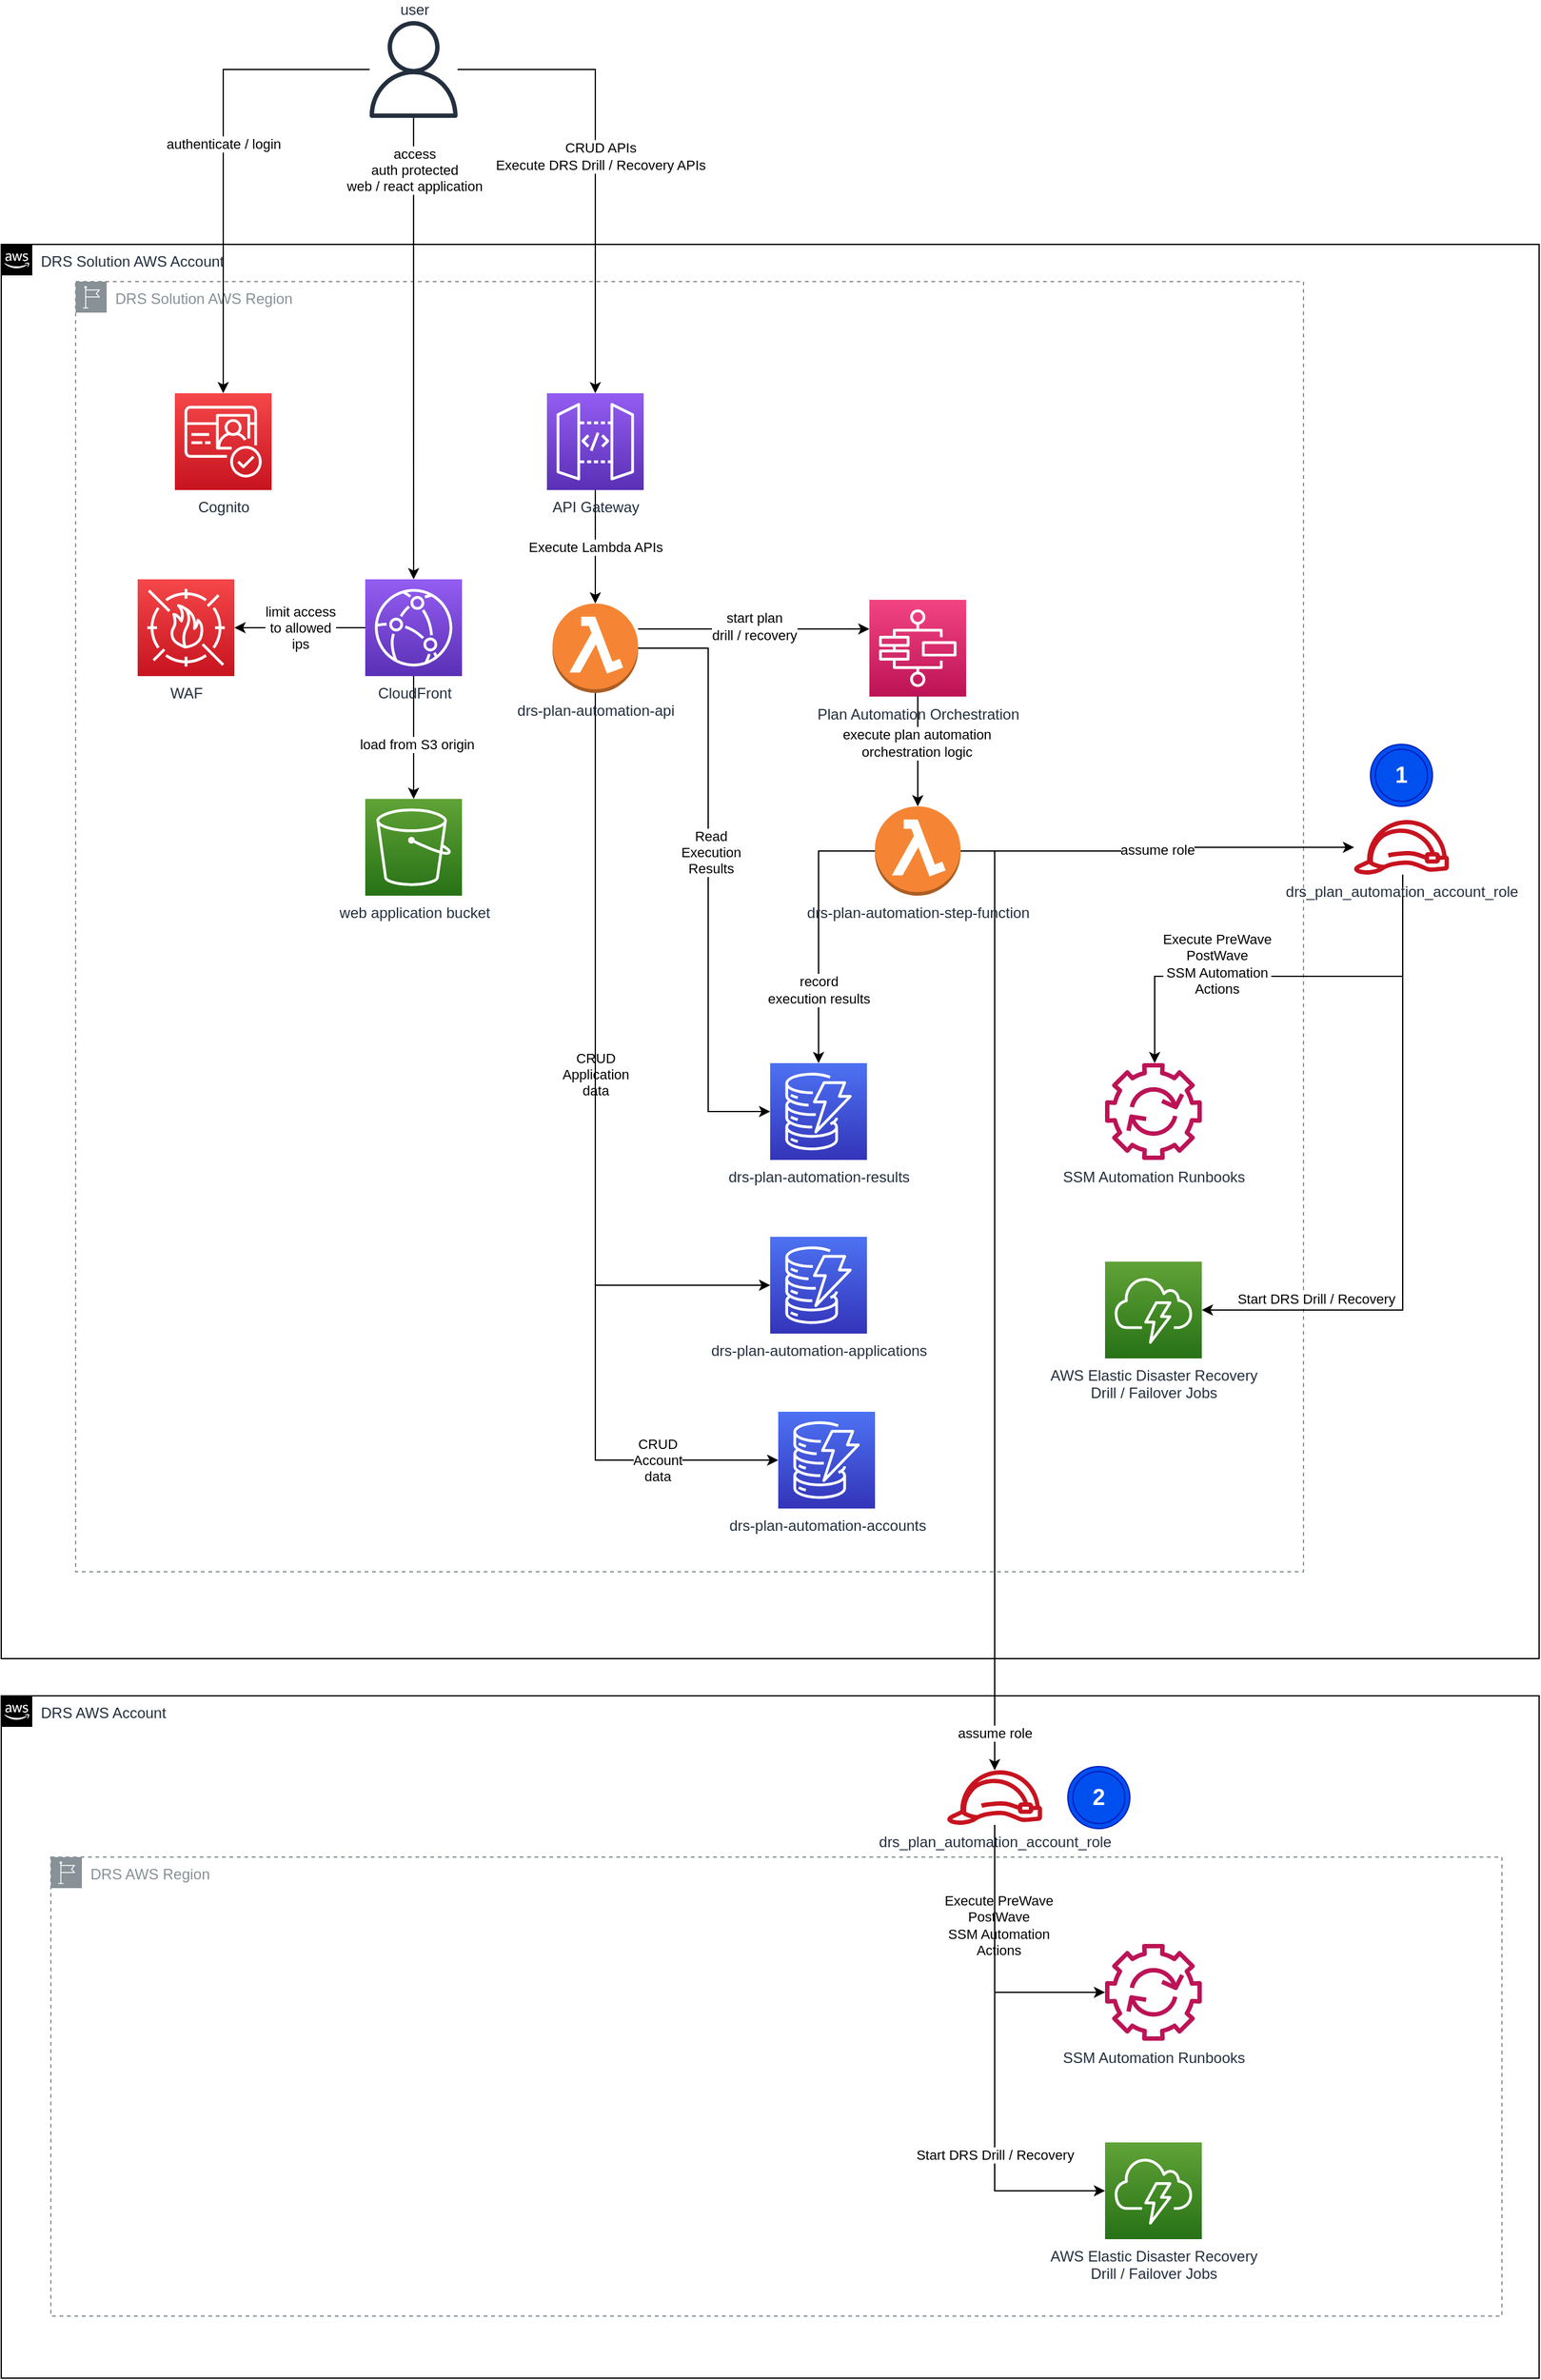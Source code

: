 <mxfile version="14.5.1" type="device"><diagram id="146kvaY81JoFhR2fT1sD" name="DRS Plan Automation Baseline Architecture"><mxGraphModel dx="1298" dy="3145" grid="1" gridSize="10" guides="1" tooltips="1" connect="1" arrows="1" fold="1" page="1" pageScale="1" pageWidth="850" pageHeight="1100" math="0" shadow="0"><root><mxCell id="o_yvSjvYm8ZHU7pBNBxk-0"/><mxCell id="WyglVCML0dnfB455Aoaf-0" value="Account" style="" parent="o_yvSjvYm8ZHU7pBNBxk-0"/><mxCell id="Yuy_BXSlaTN0itQn0DiK-1" value="DRS Solution AWS Account" style="points=[[0,0],[0.25,0],[0.5,0],[0.75,0],[1,0],[1,0.25],[1,0.5],[1,0.75],[1,1],[0.75,1],[0.5,1],[0.25,1],[0,1],[0,0.75],[0,0.5],[0,0.25]];outlineConnect=0;gradientColor=none;html=1;whiteSpace=wrap;fontSize=12;fontStyle=0;shape=mxgraph.aws4.group;grIcon=mxgraph.aws4.group_aws_cloud_alt;strokeColor=#000000;fillColor=none;verticalAlign=top;align=left;spacingLeft=30;fontColor=#232F3E;dashed=0;" parent="WyglVCML0dnfB455Aoaf-0" vertex="1"><mxGeometry x="10" y="-1530" width="1240" height="1140" as="geometry"/></mxCell><mxCell id="1uZ2plW1IodLCKsQmk46-9" value="DRS AWS Account" style="points=[[0,0],[0.25,0],[0.5,0],[0.75,0],[1,0],[1,0.25],[1,0.5],[1,0.75],[1,1],[0.75,1],[0.5,1],[0.25,1],[0,1],[0,0.75],[0,0.5],[0,0.25]];outlineConnect=0;gradientColor=none;html=1;whiteSpace=wrap;fontSize=12;fontStyle=0;shape=mxgraph.aws4.group;grIcon=mxgraph.aws4.group_aws_cloud_alt;strokeColor=#000000;fillColor=none;verticalAlign=top;align=left;spacingLeft=30;fontColor=#232F3E;dashed=0;" vertex="1" parent="WyglVCML0dnfB455Aoaf-0"><mxGeometry x="10" y="-360" width="1240" height="550" as="geometry"/></mxCell><mxCell id="o_yvSjvYm8ZHU7pBNBxk-1" value="Region" parent="o_yvSjvYm8ZHU7pBNBxk-0"/><mxCell id="Yuy_BXSlaTN0itQn0DiK-3" value="DRS Solution AWS Region" style="outlineConnect=0;gradientColor=none;html=1;whiteSpace=wrap;fontSize=12;fontStyle=0;shape=mxgraph.aws4.group;grIcon=mxgraph.aws4.group_region;strokeColor=#879196;fillColor=none;verticalAlign=top;align=left;spacingLeft=30;fontColor=#879196;dashed=1;" parent="o_yvSjvYm8ZHU7pBNBxk-1" vertex="1"><mxGeometry x="70" y="-1500" width="990" height="1040" as="geometry"/></mxCell><mxCell id="jtjr3lLfcv1fhe9xvd56-19" value="Execute PreWave&lt;br&gt;PostWave&lt;br&gt;SSM Automation&lt;br&gt;Actions" style="edgeStyle=orthogonalEdgeStyle;rounded=0;orthogonalLoop=1;jettySize=auto;html=1;startArrow=none;startFill=0;endArrow=classic;endFill=1;" parent="o_yvSjvYm8ZHU7pBNBxk-1" edge="1"><mxGeometry x="0.318" y="-10" relative="1" as="geometry"><mxPoint x="1140" y="-1022" as="sourcePoint"/><mxPoint x="940" y="-870" as="targetPoint"/><Array as="points"><mxPoint x="1140" y="-940"/><mxPoint x="940" y="-940"/></Array><mxPoint as="offset"/></mxGeometry></mxCell><mxCell id="jtjr3lLfcv1fhe9xvd56-20" value="record &lt;br&gt;execution results" style="edgeStyle=orthogonalEdgeStyle;rounded=0;orthogonalLoop=1;jettySize=auto;html=1;startArrow=none;startFill=0;endArrow=classic;endFill=1;" parent="o_yvSjvYm8ZHU7pBNBxk-1" source="jvz22hjZOSJCWWpNn8-E-17" target="x11Jodv8IO3x0aT6C2JS-38" edge="1"><mxGeometry x="0.446" relative="1" as="geometry"><mxPoint y="1" as="offset"/></mxGeometry></mxCell><mxCell id="1uZ2plW1IodLCKsQmk46-3" value="assume role" style="edgeStyle=orthogonalEdgeStyle;rounded=0;orthogonalLoop=1;jettySize=auto;html=1;" edge="1" parent="o_yvSjvYm8ZHU7pBNBxk-1" source="jvz22hjZOSJCWWpNn8-E-17" target="1uZ2plW1IodLCKsQmk46-2"><mxGeometry relative="1" as="geometry"/></mxCell><mxCell id="1uZ2plW1IodLCKsQmk46-16" style="edgeStyle=orthogonalEdgeStyle;rounded=0;orthogonalLoop=1;jettySize=auto;html=1;" edge="1" parent="o_yvSjvYm8ZHU7pBNBxk-1" source="jvz22hjZOSJCWWpNn8-E-17" target="1uZ2plW1IodLCKsQmk46-15"><mxGeometry relative="1" as="geometry"><Array as="points"><mxPoint x="811" y="-1041"/></Array></mxGeometry></mxCell><mxCell id="1uZ2plW1IodLCKsQmk46-17" value="assume role" style="edgeLabel;html=1;align=center;verticalAlign=middle;resizable=0;points=[];" vertex="1" connectable="0" parent="1uZ2plW1IodLCKsQmk46-16"><mxGeometry x="0.323" y="1" relative="1" as="geometry"><mxPoint x="-1" y="229.5" as="offset"/></mxGeometry></mxCell><mxCell id="jvz22hjZOSJCWWpNn8-E-17" value="&lt;span style=&quot;color: rgb(35 , 47 , 62)&quot;&gt;drs-plan-automation-step-function&lt;/span&gt;" style="outlineConnect=0;dashed=0;verticalLabelPosition=bottom;verticalAlign=top;align=center;html=1;shape=mxgraph.aws3.lambda_function;fillColor=#F58534;gradientColor=none;" parent="o_yvSjvYm8ZHU7pBNBxk-1" vertex="1"><mxGeometry x="714.5" y="-1077" width="69" height="72" as="geometry"/></mxCell><mxCell id="jvz22hjZOSJCWWpNn8-E-20" value="drs-plan-automation-applications" style="points=[[0,0,0],[0.25,0,0],[0.5,0,0],[0.75,0,0],[1,0,0],[0,1,0],[0.25,1,0],[0.5,1,0],[0.75,1,0],[1,1,0],[0,0.25,0],[0,0.5,0],[0,0.75,0],[1,0.25,0],[1,0.5,0],[1,0.75,0]];outlineConnect=0;fontColor=#232F3E;gradientColor=#4D72F3;gradientDirection=north;fillColor=#3334B9;strokeColor=#ffffff;dashed=0;verticalLabelPosition=bottom;verticalAlign=top;align=center;html=1;fontSize=12;fontStyle=0;aspect=fixed;shape=mxgraph.aws4.resourceIcon;resIcon=mxgraph.aws4.dynamodb;" parent="o_yvSjvYm8ZHU7pBNBxk-1" vertex="1"><mxGeometry x="630" y="-730" width="78" height="78" as="geometry"/></mxCell><mxCell id="0hPKeTikyMp0y_E2JEp7-7" value="SSM Automation Runbooks" style="outlineConnect=0;fontColor=#232F3E;gradientColor=none;fillColor=#BC1356;strokeColor=none;dashed=0;verticalLabelPosition=bottom;verticalAlign=top;align=center;html=1;fontSize=12;fontStyle=0;aspect=fixed;pointerEvents=1;shape=mxgraph.aws4.automation;" parent="o_yvSjvYm8ZHU7pBNBxk-1" vertex="1"><mxGeometry x="900" y="-870" width="78" height="78" as="geometry"/></mxCell><mxCell id="x11Jodv8IO3x0aT6C2JS-38" value="drs-plan-automation-results" style="points=[[0,0,0],[0.25,0,0],[0.5,0,0],[0.75,0,0],[1,0,0],[0,1,0],[0.25,1,0],[0.5,1,0],[0.75,1,0],[1,1,0],[0,0.25,0],[0,0.5,0],[0,0.75,0],[1,0.25,0],[1,0.5,0],[1,0.75,0]];outlineConnect=0;fontColor=#232F3E;gradientColor=#4D72F3;gradientDirection=north;fillColor=#3334B9;strokeColor=#ffffff;dashed=0;verticalLabelPosition=bottom;verticalAlign=top;align=center;html=1;fontSize=12;fontStyle=0;aspect=fixed;shape=mxgraph.aws4.resourceIcon;resIcon=mxgraph.aws4.dynamodb;" parent="o_yvSjvYm8ZHU7pBNBxk-1" vertex="1"><mxGeometry x="630" y="-870" width="78" height="78" as="geometry"/></mxCell><mxCell id="jtjr3lLfcv1fhe9xvd56-11" style="edgeStyle=orthogonalEdgeStyle;rounded=0;orthogonalLoop=1;jettySize=auto;html=1;startArrow=none;startFill=0;endArrow=classic;endFill=1;" parent="o_yvSjvYm8ZHU7pBNBxk-1" source="x11Jodv8IO3x0aT6C2JS-41" target="jvz22hjZOSJCWWpNn8-E-20" edge="1"><mxGeometry relative="1" as="geometry"><Array as="points"><mxPoint x="489" y="-691"/></Array></mxGeometry></mxCell><mxCell id="jtjr3lLfcv1fhe9xvd56-12" value="CRUD &lt;br&gt;Application&lt;br&gt;data" style="edgeLabel;html=1;align=center;verticalAlign=middle;resizable=0;points=[];" parent="jtjr3lLfcv1fhe9xvd56-11" vertex="1" connectable="0"><mxGeometry x="-0.005" relative="1" as="geometry"><mxPoint as="offset"/></mxGeometry></mxCell><mxCell id="jtjr3lLfcv1fhe9xvd56-13" style="edgeStyle=orthogonalEdgeStyle;rounded=0;orthogonalLoop=1;jettySize=auto;html=1;entryX=0;entryY=0.5;entryDx=0;entryDy=0;entryPerimeter=0;startArrow=none;startFill=0;endArrow=classic;endFill=1;" parent="o_yvSjvYm8ZHU7pBNBxk-1" source="x11Jodv8IO3x0aT6C2JS-41" target="x11Jodv8IO3x0aT6C2JS-38" edge="1"><mxGeometry relative="1" as="geometry"><Array as="points"><mxPoint x="580" y="-1204"/><mxPoint x="580" y="-831"/></Array></mxGeometry></mxCell><mxCell id="jtjr3lLfcv1fhe9xvd56-14" value="Read&lt;br&gt;Execution &lt;br&gt;Results" style="edgeLabel;html=1;align=center;verticalAlign=middle;resizable=0;points=[];" parent="jtjr3lLfcv1fhe9xvd56-13" vertex="1" connectable="0"><mxGeometry x="-0.079" y="2" relative="1" as="geometry"><mxPoint as="offset"/></mxGeometry></mxCell><mxCell id="jtjr3lLfcv1fhe9xvd56-15" style="edgeStyle=orthogonalEdgeStyle;rounded=0;orthogonalLoop=1;jettySize=auto;html=1;startArrow=none;startFill=0;endArrow=classic;endFill=1;" parent="o_yvSjvYm8ZHU7pBNBxk-1" source="x11Jodv8IO3x0aT6C2JS-41" target="x11Jodv8IO3x0aT6C2JS-52" edge="1"><mxGeometry relative="1" as="geometry"><Array as="points"><mxPoint x="610" y="-1220"/><mxPoint x="610" y="-1220"/></Array></mxGeometry></mxCell><mxCell id="jtjr3lLfcv1fhe9xvd56-16" value="start plan&lt;br&gt;drill / recovery" style="edgeLabel;html=1;align=center;verticalAlign=middle;resizable=0;points=[];" parent="jtjr3lLfcv1fhe9xvd56-15" vertex="1" connectable="0"><mxGeometry x="0.003" y="2" relative="1" as="geometry"><mxPoint as="offset"/></mxGeometry></mxCell><mxCell id="1uZ2plW1IodLCKsQmk46-7" style="edgeStyle=orthogonalEdgeStyle;rounded=0;orthogonalLoop=1;jettySize=auto;html=1;entryX=0;entryY=0.5;entryDx=0;entryDy=0;entryPerimeter=0;" edge="1" parent="o_yvSjvYm8ZHU7pBNBxk-1" source="x11Jodv8IO3x0aT6C2JS-41" target="1uZ2plW1IodLCKsQmk46-6"><mxGeometry relative="1" as="geometry"><Array as="points"><mxPoint x="489" y="-550"/></Array></mxGeometry></mxCell><mxCell id="1uZ2plW1IodLCKsQmk46-8" value="CRUD&lt;br&gt;Account&lt;br&gt;data" style="edgeLabel;html=1;align=center;verticalAlign=middle;resizable=0;points=[];" vertex="1" connectable="0" parent="1uZ2plW1IodLCKsQmk46-7"><mxGeometry x="0.746" relative="1" as="geometry"><mxPoint as="offset"/></mxGeometry></mxCell><mxCell id="x11Jodv8IO3x0aT6C2JS-41" value="&lt;span style=&quot;color: rgb(35 , 47 , 62)&quot;&gt;drs-plan-automation-api&lt;/span&gt;" style="outlineConnect=0;dashed=0;verticalLabelPosition=bottom;verticalAlign=top;align=center;html=1;shape=mxgraph.aws3.lambda_function;fillColor=#F58534;gradientColor=none;" parent="o_yvSjvYm8ZHU7pBNBxk-1" vertex="1"><mxGeometry x="454.5" y="-1240.5" width="69" height="72" as="geometry"/></mxCell><mxCell id="jtjr3lLfcv1fhe9xvd56-17" style="edgeStyle=orthogonalEdgeStyle;rounded=0;orthogonalLoop=1;jettySize=auto;html=1;startArrow=none;startFill=0;endArrow=classic;endFill=1;" parent="o_yvSjvYm8ZHU7pBNBxk-1" source="x11Jodv8IO3x0aT6C2JS-52" target="jvz22hjZOSJCWWpNn8-E-17" edge="1"><mxGeometry relative="1" as="geometry"/></mxCell><mxCell id="jtjr3lLfcv1fhe9xvd56-18" value="execute plan automation&lt;br&gt;orchestration logic" style="edgeLabel;html=1;align=center;verticalAlign=middle;resizable=0;points=[];" parent="jtjr3lLfcv1fhe9xvd56-17" vertex="1" connectable="0"><mxGeometry x="-0.152" y="-1" relative="1" as="geometry"><mxPoint as="offset"/></mxGeometry></mxCell><mxCell id="x11Jodv8IO3x0aT6C2JS-52" value="Plan Automation Orchestration" style="points=[[0,0,0],[0.25,0,0],[0.5,0,0],[0.75,0,0],[1,0,0],[0,1,0],[0.25,1,0],[0.5,1,0],[0.75,1,0],[1,1,0],[0,0.25,0],[0,0.5,0],[0,0.75,0],[1,0.25,0],[1,0.5,0],[1,0.75,0]];outlineConnect=0;fontColor=#232F3E;gradientColor=#F34482;gradientDirection=north;fillColor=#BC1356;strokeColor=#ffffff;dashed=0;verticalLabelPosition=bottom;verticalAlign=top;align=center;html=1;fontSize=12;fontStyle=0;aspect=fixed;shape=mxgraph.aws4.resourceIcon;resIcon=mxgraph.aws4.step_functions;" parent="o_yvSjvYm8ZHU7pBNBxk-1" vertex="1"><mxGeometry x="710" y="-1243.5" width="78" height="78" as="geometry"/></mxCell><mxCell id="jtjr3lLfcv1fhe9xvd56-4" value="limit access&lt;br&gt;to allowed&lt;br&gt;ips" style="edgeStyle=orthogonalEdgeStyle;rounded=0;orthogonalLoop=1;jettySize=auto;html=1;startArrow=none;startFill=0;endArrow=classic;endFill=1;" parent="o_yvSjvYm8ZHU7pBNBxk-1" source="LlgYlNXtmQAIU1DmE6Nu-2" target="LlgYlNXtmQAIU1DmE6Nu-5" edge="1"><mxGeometry relative="1" as="geometry"/></mxCell><mxCell id="jtjr3lLfcv1fhe9xvd56-6" style="edgeStyle=orthogonalEdgeStyle;rounded=0;orthogonalLoop=1;jettySize=auto;html=1;startArrow=none;startFill=0;endArrow=classic;endFill=1;" parent="o_yvSjvYm8ZHU7pBNBxk-1" source="LlgYlNXtmQAIU1DmE6Nu-2" target="LlgYlNXtmQAIU1DmE6Nu-7" edge="1"><mxGeometry relative="1" as="geometry"/></mxCell><mxCell id="jtjr3lLfcv1fhe9xvd56-7" value="load from S3 origin" style="edgeLabel;html=1;align=center;verticalAlign=middle;resizable=0;points=[];" parent="jtjr3lLfcv1fhe9xvd56-6" vertex="1" connectable="0"><mxGeometry x="0.079" y="2" relative="1" as="geometry"><mxPoint y="1" as="offset"/></mxGeometry></mxCell><mxCell id="LlgYlNXtmQAIU1DmE6Nu-2" value="CloudFront" style="points=[[0,0,0],[0.25,0,0],[0.5,0,0],[0.75,0,0],[1,0,0],[0,1,0],[0.25,1,0],[0.5,1,0],[0.75,1,0],[1,1,0],[0,0.25,0],[0,0.5,0],[0,0.75,0],[1,0.25,0],[1,0.5,0],[1,0.75,0]];outlineConnect=0;fontColor=#232F3E;gradientColor=#945DF2;gradientDirection=north;fillColor=#5A30B5;strokeColor=#ffffff;dashed=0;verticalLabelPosition=bottom;verticalAlign=top;align=center;html=1;fontSize=12;fontStyle=0;aspect=fixed;shape=mxgraph.aws4.resourceIcon;resIcon=mxgraph.aws4.cloudfront;" parent="o_yvSjvYm8ZHU7pBNBxk-1" vertex="1"><mxGeometry x="303.5" y="-1260" width="78" height="78" as="geometry"/></mxCell><mxCell id="LlgYlNXtmQAIU1DmE6Nu-3" value="Cognito" style="points=[[0,0,0],[0.25,0,0],[0.5,0,0],[0.75,0,0],[1,0,0],[0,1,0],[0.25,1,0],[0.5,1,0],[0.75,1,0],[1,1,0],[0,0.25,0],[0,0.5,0],[0,0.75,0],[1,0.25,0],[1,0.5,0],[1,0.75,0]];outlineConnect=0;fontColor=#232F3E;gradientColor=#F54749;gradientDirection=north;fillColor=#C7131F;strokeColor=#ffffff;dashed=0;verticalLabelPosition=bottom;verticalAlign=top;align=center;html=1;fontSize=12;fontStyle=0;aspect=fixed;shape=mxgraph.aws4.resourceIcon;resIcon=mxgraph.aws4.cognito;" parent="o_yvSjvYm8ZHU7pBNBxk-1" vertex="1"><mxGeometry x="150" y="-1410" width="78" height="78" as="geometry"/></mxCell><mxCell id="jtjr3lLfcv1fhe9xvd56-10" value="Execute Lambda APIs" style="edgeStyle=orthogonalEdgeStyle;rounded=0;orthogonalLoop=1;jettySize=auto;html=1;startArrow=none;startFill=0;endArrow=classic;endFill=1;" parent="o_yvSjvYm8ZHU7pBNBxk-1" source="LlgYlNXtmQAIU1DmE6Nu-4" target="x11Jodv8IO3x0aT6C2JS-41" edge="1"><mxGeometry relative="1" as="geometry"/></mxCell><mxCell id="LlgYlNXtmQAIU1DmE6Nu-4" value="API Gateway" style="points=[[0,0,0],[0.25,0,0],[0.5,0,0],[0.75,0,0],[1,0,0],[0,1,0],[0.25,1,0],[0.5,1,0],[0.75,1,0],[1,1,0],[0,0.25,0],[0,0.5,0],[0,0.75,0],[1,0.25,0],[1,0.5,0],[1,0.75,0]];outlineConnect=0;fontColor=#232F3E;gradientColor=#945DF2;gradientDirection=north;fillColor=#5A30B5;strokeColor=#ffffff;dashed=0;verticalLabelPosition=bottom;verticalAlign=top;align=center;html=1;fontSize=12;fontStyle=0;aspect=fixed;shape=mxgraph.aws4.resourceIcon;resIcon=mxgraph.aws4.api_gateway;" parent="o_yvSjvYm8ZHU7pBNBxk-1" vertex="1"><mxGeometry x="450" y="-1410" width="78" height="78" as="geometry"/></mxCell><mxCell id="LlgYlNXtmQAIU1DmE6Nu-5" value="WAF" style="points=[[0,0,0],[0.25,0,0],[0.5,0,0],[0.75,0,0],[1,0,0],[0,1,0],[0.25,1,0],[0.5,1,0],[0.75,1,0],[1,1,0],[0,0.25,0],[0,0.5,0],[0,0.75,0],[1,0.25,0],[1,0.5,0],[1,0.75,0]];outlineConnect=0;fontColor=#232F3E;gradientColor=#F54749;gradientDirection=north;fillColor=#C7131F;strokeColor=#ffffff;dashed=0;verticalLabelPosition=bottom;verticalAlign=top;align=center;html=1;fontSize=12;fontStyle=0;aspect=fixed;shape=mxgraph.aws4.resourceIcon;resIcon=mxgraph.aws4.waf;" parent="o_yvSjvYm8ZHU7pBNBxk-1" vertex="1"><mxGeometry x="120" y="-1260" width="78" height="78" as="geometry"/></mxCell><mxCell id="jtjr3lLfcv1fhe9xvd56-0" style="edgeStyle=orthogonalEdgeStyle;rounded=0;orthogonalLoop=1;jettySize=auto;html=1;startArrow=none;startFill=0;endArrow=classic;endFill=1;" parent="o_yvSjvYm8ZHU7pBNBxk-1" source="LlgYlNXtmQAIU1DmE6Nu-6" target="LlgYlNXtmQAIU1DmE6Nu-3" edge="1"><mxGeometry relative="1" as="geometry"/></mxCell><mxCell id="jtjr3lLfcv1fhe9xvd56-1" value="authenticate / login" style="edgeLabel;html=1;align=center;verticalAlign=middle;resizable=0;points=[];" parent="jtjr3lLfcv1fhe9xvd56-0" vertex="1" connectable="0"><mxGeometry x="0.093" y="1" relative="1" as="geometry"><mxPoint x="-1" y="-29.6" as="offset"/></mxGeometry></mxCell><mxCell id="jtjr3lLfcv1fhe9xvd56-2" style="edgeStyle=orthogonalEdgeStyle;rounded=0;orthogonalLoop=1;jettySize=auto;html=1;startArrow=none;startFill=0;endArrow=classic;endFill=1;" parent="o_yvSjvYm8ZHU7pBNBxk-1" source="LlgYlNXtmQAIU1DmE6Nu-6" target="LlgYlNXtmQAIU1DmE6Nu-2" edge="1"><mxGeometry relative="1" as="geometry"/></mxCell><mxCell id="jtjr3lLfcv1fhe9xvd56-5" value="access&lt;br&gt;auth protected&lt;br&gt;web / react application" style="edgeLabel;html=1;align=center;verticalAlign=middle;resizable=0;points=[];" parent="jtjr3lLfcv1fhe9xvd56-2" vertex="1" connectable="0"><mxGeometry x="-0.168" y="2" relative="1" as="geometry"><mxPoint x="-2" y="-112.94" as="offset"/></mxGeometry></mxCell><mxCell id="jtjr3lLfcv1fhe9xvd56-8" style="edgeStyle=orthogonalEdgeStyle;rounded=0;orthogonalLoop=1;jettySize=auto;html=1;startArrow=none;startFill=0;endArrow=classic;endFill=1;" parent="o_yvSjvYm8ZHU7pBNBxk-1" source="LlgYlNXtmQAIU1DmE6Nu-6" target="LlgYlNXtmQAIU1DmE6Nu-4" edge="1"><mxGeometry relative="1" as="geometry"/></mxCell><mxCell id="jtjr3lLfcv1fhe9xvd56-9" value="CRUD APIs&lt;br&gt;Execute DRS Drill / Recovery APIs" style="edgeLabel;html=1;align=center;verticalAlign=middle;resizable=0;points=[];" parent="jtjr3lLfcv1fhe9xvd56-8" vertex="1" connectable="0"><mxGeometry x="0.195" y="4" relative="1" as="geometry"><mxPoint y="-41.6" as="offset"/></mxGeometry></mxCell><mxCell id="LlgYlNXtmQAIU1DmE6Nu-6" value="user" style="outlineConnect=0;fontColor=#232F3E;gradientColor=none;fillColor=#232F3E;strokeColor=none;dashed=0;verticalLabelPosition=top;verticalAlign=bottom;align=center;html=1;fontSize=12;fontStyle=0;aspect=fixed;pointerEvents=1;shape=mxgraph.aws4.user;labelPosition=center;" parent="o_yvSjvYm8ZHU7pBNBxk-1" vertex="1"><mxGeometry x="303.5" y="-1710" width="78" height="78" as="geometry"/></mxCell><mxCell id="LlgYlNXtmQAIU1DmE6Nu-7" value="web application bucket" style="points=[[0,0,0],[0.25,0,0],[0.5,0,0],[0.75,0,0],[1,0,0],[0,1,0],[0.25,1,0],[0.5,1,0],[0.75,1,0],[1,1,0],[0,0.25,0],[0,0.5,0],[0,0.75,0],[1,0.25,0],[1,0.5,0],[1,0.75,0]];outlineConnect=0;fontColor=#232F3E;gradientColor=#60A337;gradientDirection=north;fillColor=#277116;strokeColor=#ffffff;dashed=0;verticalLabelPosition=bottom;verticalAlign=top;align=center;html=1;fontSize=12;fontStyle=0;aspect=fixed;shape=mxgraph.aws4.resourceIcon;resIcon=mxgraph.aws4.s3;" parent="o_yvSjvYm8ZHU7pBNBxk-1" vertex="1"><mxGeometry x="303.5" y="-1083" width="78" height="78" as="geometry"/></mxCell><mxCell id="1uZ2plW1IodLCKsQmk46-1" value="AWS Elastic Disaster Recovery&lt;br&gt;Drill / Failover Jobs" style="points=[[0,0,0],[0.25,0,0],[0.5,0,0],[0.75,0,0],[1,0,0],[0,1,0],[0.25,1,0],[0.5,1,0],[0.75,1,0],[1,1,0],[0,0.25,0],[0,0.5,0],[0,0.75,0],[1,0.25,0],[1,0.5,0],[1,0.75,0]];outlineConnect=0;fontColor=#232F3E;gradientColor=#60A337;gradientDirection=north;fillColor=#277116;strokeColor=#ffffff;dashed=0;verticalLabelPosition=bottom;verticalAlign=top;align=center;html=1;fontSize=12;fontStyle=0;aspect=fixed;shape=mxgraph.aws4.resourceIcon;resIcon=mxgraph.aws4.cloudendure_disaster_recovery;" vertex="1" parent="o_yvSjvYm8ZHU7pBNBxk-1"><mxGeometry x="900" y="-710" width="78" height="78" as="geometry"/></mxCell><mxCell id="1uZ2plW1IodLCKsQmk46-4" style="edgeStyle=orthogonalEdgeStyle;rounded=0;orthogonalLoop=1;jettySize=auto;html=1;entryX=1;entryY=0.5;entryDx=0;entryDy=0;entryPerimeter=0;" edge="1" parent="o_yvSjvYm8ZHU7pBNBxk-1" source="1uZ2plW1IodLCKsQmk46-2" target="1uZ2plW1IodLCKsQmk46-1"><mxGeometry relative="1" as="geometry"><mxPoint x="1010" y="-671" as="targetPoint"/><Array as="points"><mxPoint x="1140" y="-1041"/><mxPoint x="1140" y="-671"/></Array></mxGeometry></mxCell><mxCell id="1uZ2plW1IodLCKsQmk46-5" value="Start DRS Drill / Recovery" style="edgeLabel;html=1;align=center;verticalAlign=middle;resizable=0;points=[];" vertex="1" connectable="0" parent="1uZ2plW1IodLCKsQmk46-4"><mxGeometry x="0.013" y="1" relative="1" as="geometry"><mxPoint x="-71" y="82" as="offset"/></mxGeometry></mxCell><mxCell id="1uZ2plW1IodLCKsQmk46-2" value="drs_plan_automation_account_role" style="outlineConnect=0;fontColor=#232F3E;gradientColor=none;fillColor=#C7131F;strokeColor=none;dashed=0;verticalLabelPosition=bottom;verticalAlign=top;align=center;html=1;fontSize=12;fontStyle=0;aspect=fixed;pointerEvents=1;shape=mxgraph.aws4.role;" vertex="1" parent="o_yvSjvYm8ZHU7pBNBxk-1"><mxGeometry x="1100" y="-1066" width="78" height="44" as="geometry"/></mxCell><mxCell id="1uZ2plW1IodLCKsQmk46-6" value="drs-plan-automation-accounts" style="points=[[0,0,0],[0.25,0,0],[0.5,0,0],[0.75,0,0],[1,0,0],[0,1,0],[0.25,1,0],[0.5,1,0],[0.75,1,0],[1,1,0],[0,0.25,0],[0,0.5,0],[0,0.75,0],[1,0.25,0],[1,0.5,0],[1,0.75,0]];outlineConnect=0;fontColor=#232F3E;gradientColor=#4D72F3;gradientDirection=north;fillColor=#3334B9;strokeColor=#ffffff;dashed=0;verticalLabelPosition=bottom;verticalAlign=top;align=center;html=1;fontSize=12;fontStyle=0;aspect=fixed;shape=mxgraph.aws4.resourceIcon;resIcon=mxgraph.aws4.dynamodb;" vertex="1" parent="o_yvSjvYm8ZHU7pBNBxk-1"><mxGeometry x="636.5" y="-589" width="78" height="78" as="geometry"/></mxCell><mxCell id="1uZ2plW1IodLCKsQmk46-10" value="DRS AWS Region" style="outlineConnect=0;gradientColor=none;html=1;whiteSpace=wrap;fontSize=12;fontStyle=0;shape=mxgraph.aws4.group;grIcon=mxgraph.aws4.group_region;strokeColor=#879196;fillColor=none;verticalAlign=top;align=left;spacingLeft=30;fontColor=#879196;dashed=1;" vertex="1" parent="o_yvSjvYm8ZHU7pBNBxk-1"><mxGeometry x="50" y="-230" width="1170" height="370" as="geometry"/></mxCell><mxCell id="1uZ2plW1IodLCKsQmk46-11" value="AWS Elastic Disaster Recovery&lt;br&gt;Drill / Failover Jobs" style="points=[[0,0,0],[0.25,0,0],[0.5,0,0],[0.75,0,0],[1,0,0],[0,1,0],[0.25,1,0],[0.5,1,0],[0.75,1,0],[1,1,0],[0,0.25,0],[0,0.5,0],[0,0.75,0],[1,0.25,0],[1,0.5,0],[1,0.75,0]];outlineConnect=0;fontColor=#232F3E;gradientColor=#60A337;gradientDirection=north;fillColor=#277116;strokeColor=#ffffff;dashed=0;verticalLabelPosition=bottom;verticalAlign=top;align=center;html=1;fontSize=12;fontStyle=0;aspect=fixed;shape=mxgraph.aws4.resourceIcon;resIcon=mxgraph.aws4.cloudendure_disaster_recovery;" vertex="1" parent="o_yvSjvYm8ZHU7pBNBxk-1"><mxGeometry x="900" width="78" height="78" as="geometry"/></mxCell><mxCell id="1uZ2plW1IodLCKsQmk46-12" value="SSM Automation Runbooks" style="outlineConnect=0;fontColor=#232F3E;gradientColor=none;fillColor=#BC1356;strokeColor=none;dashed=0;verticalLabelPosition=bottom;verticalAlign=top;align=center;html=1;fontSize=12;fontStyle=0;aspect=fixed;pointerEvents=1;shape=mxgraph.aws4.automation;" vertex="1" parent="o_yvSjvYm8ZHU7pBNBxk-1"><mxGeometry x="900" y="-160" width="78" height="78" as="geometry"/></mxCell><mxCell id="1uZ2plW1IodLCKsQmk46-18" style="edgeStyle=orthogonalEdgeStyle;rounded=0;orthogonalLoop=1;jettySize=auto;html=1;" edge="1" parent="o_yvSjvYm8ZHU7pBNBxk-1" source="1uZ2plW1IodLCKsQmk46-15" target="1uZ2plW1IodLCKsQmk46-12"><mxGeometry relative="1" as="geometry"><Array as="points"><mxPoint x="811" y="-121"/></Array></mxGeometry></mxCell><mxCell id="1uZ2plW1IodLCKsQmk46-19" value="Execute PreWave&lt;br&gt;PostWave&lt;br&gt;SSM Automation&lt;br&gt;Actions" style="edgeLabel;html=1;align=center;verticalAlign=middle;resizable=0;points=[];" vertex="1" connectable="0" parent="1uZ2plW1IodLCKsQmk46-18"><mxGeometry x="-0.277" y="3" relative="1" as="geometry"><mxPoint as="offset"/></mxGeometry></mxCell><mxCell id="1uZ2plW1IodLCKsQmk46-20" value="Start DRS Drill / Recovery" style="edgeStyle=orthogonalEdgeStyle;rounded=0;orthogonalLoop=1;jettySize=auto;html=1;entryX=0;entryY=0.5;entryDx=0;entryDy=0;entryPerimeter=0;" edge="1" parent="o_yvSjvYm8ZHU7pBNBxk-1" source="1uZ2plW1IodLCKsQmk46-15" target="1uZ2plW1IodLCKsQmk46-11"><mxGeometry x="0.385" relative="1" as="geometry"><Array as="points"><mxPoint x="811" y="39"/></Array><mxPoint as="offset"/></mxGeometry></mxCell><mxCell id="1uZ2plW1IodLCKsQmk46-15" value="drs_plan_automation_account_role" style="outlineConnect=0;fontColor=#232F3E;gradientColor=none;fillColor=#C7131F;strokeColor=none;dashed=0;verticalLabelPosition=bottom;verticalAlign=top;align=center;html=1;fontSize=12;fontStyle=0;aspect=fixed;pointerEvents=1;shape=mxgraph.aws4.role;" vertex="1" parent="o_yvSjvYm8ZHU7pBNBxk-1"><mxGeometry x="772" y="-300" width="78" height="44" as="geometry"/></mxCell><mxCell id="1uZ2plW1IodLCKsQmk46-21" value="&lt;font style=&quot;font-size: 18px&quot;&gt;1&lt;/font&gt;" style="ellipse;shape=doubleEllipse;whiteSpace=wrap;html=1;aspect=fixed;fillColor=#0050ef;fontStyle=1;strokeColor=#001DBC;fontColor=#ffffff;" vertex="1" parent="o_yvSjvYm8ZHU7pBNBxk-1"><mxGeometry x="1114" y="-1127" width="50" height="50" as="geometry"/></mxCell><mxCell id="1uZ2plW1IodLCKsQmk46-22" value="&lt;font style=&quot;font-size: 18px&quot;&gt;2&lt;/font&gt;" style="ellipse;shape=doubleEllipse;whiteSpace=wrap;html=1;aspect=fixed;fillColor=#0050ef;fontStyle=1;strokeColor=#001DBC;fontColor=#ffffff;" vertex="1" parent="o_yvSjvYm8ZHU7pBNBxk-1"><mxGeometry x="870.0" y="-303" width="50" height="50" as="geometry"/></mxCell></root></mxGraphModel></diagram></mxfile>